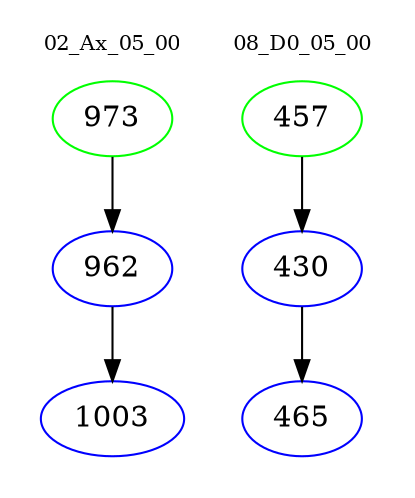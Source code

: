 digraph{
subgraph cluster_0 {
color = white
label = "02_Ax_05_00";
fontsize=10;
T0_973 [label="973", color="green"]
T0_973 -> T0_962 [color="black"]
T0_962 [label="962", color="blue"]
T0_962 -> T0_1003 [color="black"]
T0_1003 [label="1003", color="blue"]
}
subgraph cluster_1 {
color = white
label = "08_D0_05_00";
fontsize=10;
T1_457 [label="457", color="green"]
T1_457 -> T1_430 [color="black"]
T1_430 [label="430", color="blue"]
T1_430 -> T1_465 [color="black"]
T1_465 [label="465", color="blue"]
}
}
